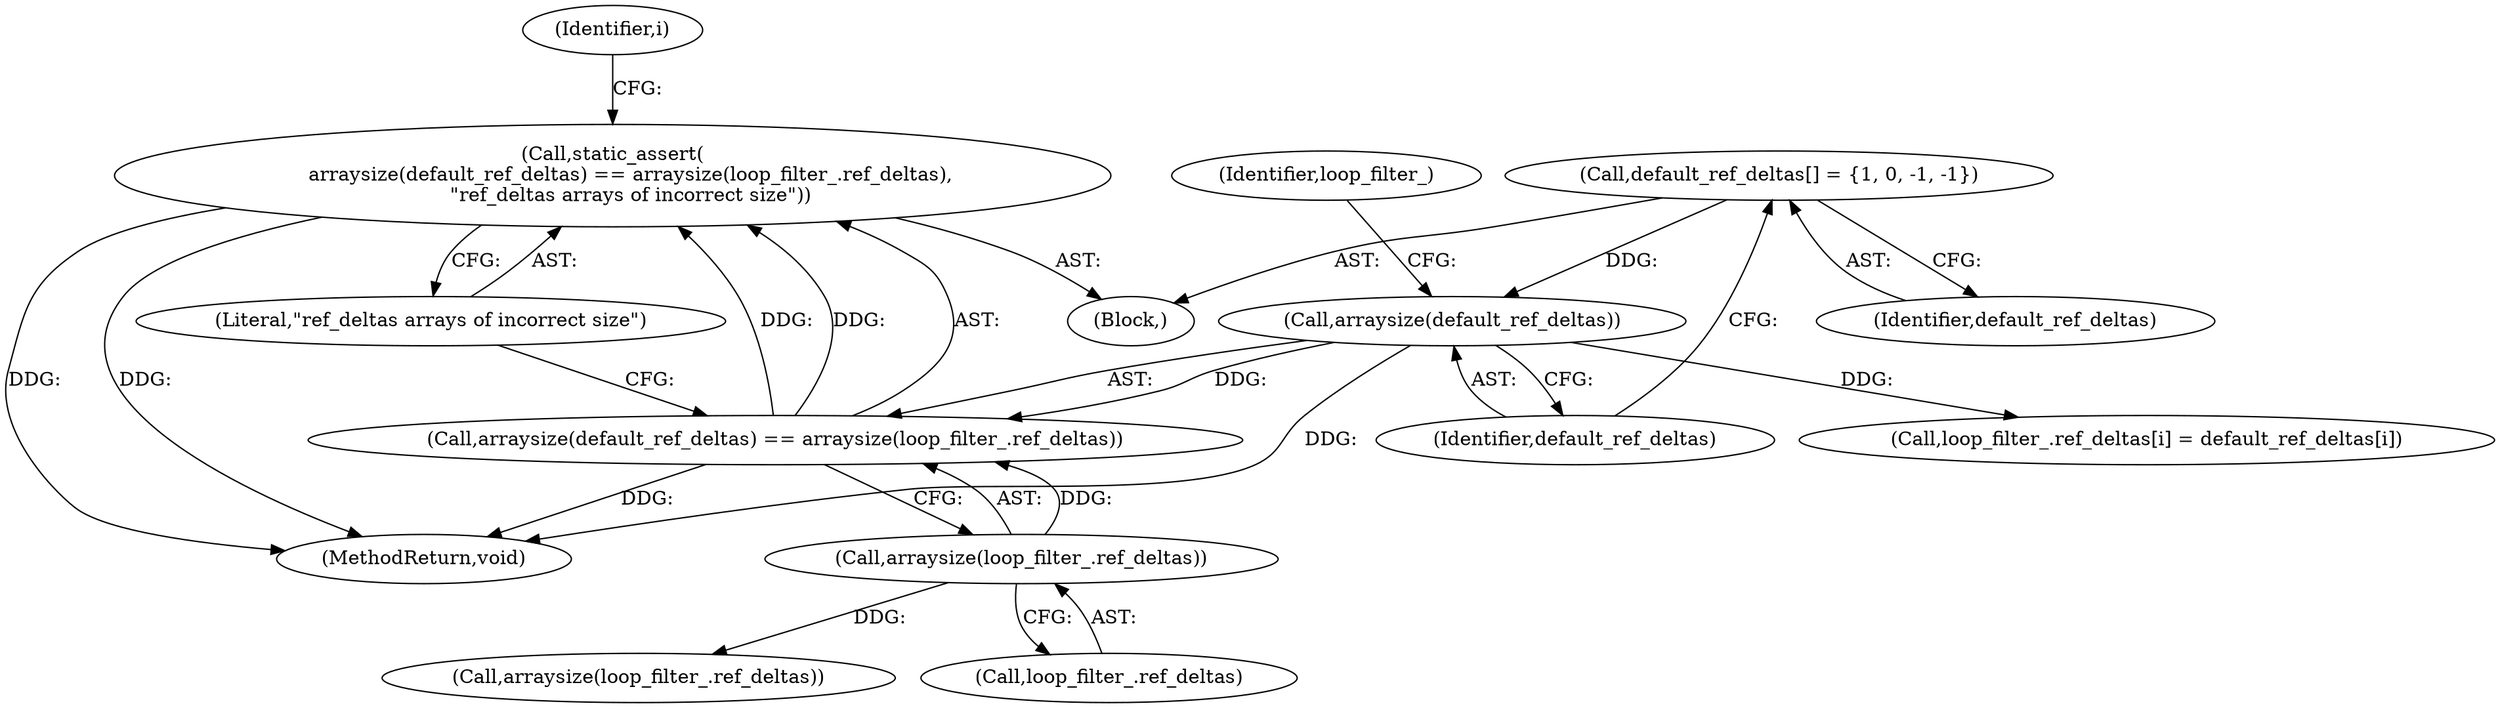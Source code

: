 digraph "1_Chrome_27c68f543e5eba779902447445dfb05ec3f5bf75_22@API" {
"1000115" [label="(Call,static_assert(\n      arraysize(default_ref_deltas) == arraysize(loop_filter_.ref_deltas),\n      \"ref_deltas arrays of incorrect size\"))"];
"1000116" [label="(Call,arraysize(default_ref_deltas) == arraysize(loop_filter_.ref_deltas))"];
"1000117" [label="(Call,arraysize(default_ref_deltas))"];
"1000113" [label="(Call,default_ref_deltas[] = {1, 0, -1, -1})"];
"1000119" [label="(Call,arraysize(loop_filter_.ref_deltas))"];
"1000101" [label="(Block,)"];
"1000155" [label="(MethodReturn,void)"];
"1000118" [label="(Identifier,default_ref_deltas)"];
"1000123" [label="(Literal,\"ref_deltas arrays of incorrect size\")"];
"1000131" [label="(Call,arraysize(loop_filter_.ref_deltas))"];
"1000114" [label="(Identifier,default_ref_deltas)"];
"1000127" [label="(Identifier,i)"];
"1000115" [label="(Call,static_assert(\n      arraysize(default_ref_deltas) == arraysize(loop_filter_.ref_deltas),\n      \"ref_deltas arrays of incorrect size\"))"];
"1000116" [label="(Call,arraysize(default_ref_deltas) == arraysize(loop_filter_.ref_deltas))"];
"1000117" [label="(Call,arraysize(default_ref_deltas))"];
"1000113" [label="(Call,default_ref_deltas[] = {1, 0, -1, -1})"];
"1000137" [label="(Call,loop_filter_.ref_deltas[i] = default_ref_deltas[i])"];
"1000121" [label="(Identifier,loop_filter_)"];
"1000120" [label="(Call,loop_filter_.ref_deltas)"];
"1000119" [label="(Call,arraysize(loop_filter_.ref_deltas))"];
"1000115" -> "1000101"  [label="AST: "];
"1000115" -> "1000123"  [label="CFG: "];
"1000116" -> "1000115"  [label="AST: "];
"1000123" -> "1000115"  [label="AST: "];
"1000127" -> "1000115"  [label="CFG: "];
"1000115" -> "1000155"  [label="DDG: "];
"1000115" -> "1000155"  [label="DDG: "];
"1000116" -> "1000115"  [label="DDG: "];
"1000116" -> "1000115"  [label="DDG: "];
"1000116" -> "1000119"  [label="CFG: "];
"1000117" -> "1000116"  [label="AST: "];
"1000119" -> "1000116"  [label="AST: "];
"1000123" -> "1000116"  [label="CFG: "];
"1000116" -> "1000155"  [label="DDG: "];
"1000117" -> "1000116"  [label="DDG: "];
"1000119" -> "1000116"  [label="DDG: "];
"1000117" -> "1000118"  [label="CFG: "];
"1000118" -> "1000117"  [label="AST: "];
"1000121" -> "1000117"  [label="CFG: "];
"1000117" -> "1000155"  [label="DDG: "];
"1000113" -> "1000117"  [label="DDG: "];
"1000117" -> "1000137"  [label="DDG: "];
"1000113" -> "1000101"  [label="AST: "];
"1000113" -> "1000114"  [label="CFG: "];
"1000114" -> "1000113"  [label="AST: "];
"1000118" -> "1000113"  [label="CFG: "];
"1000119" -> "1000120"  [label="CFG: "];
"1000120" -> "1000119"  [label="AST: "];
"1000119" -> "1000131"  [label="DDG: "];
}
